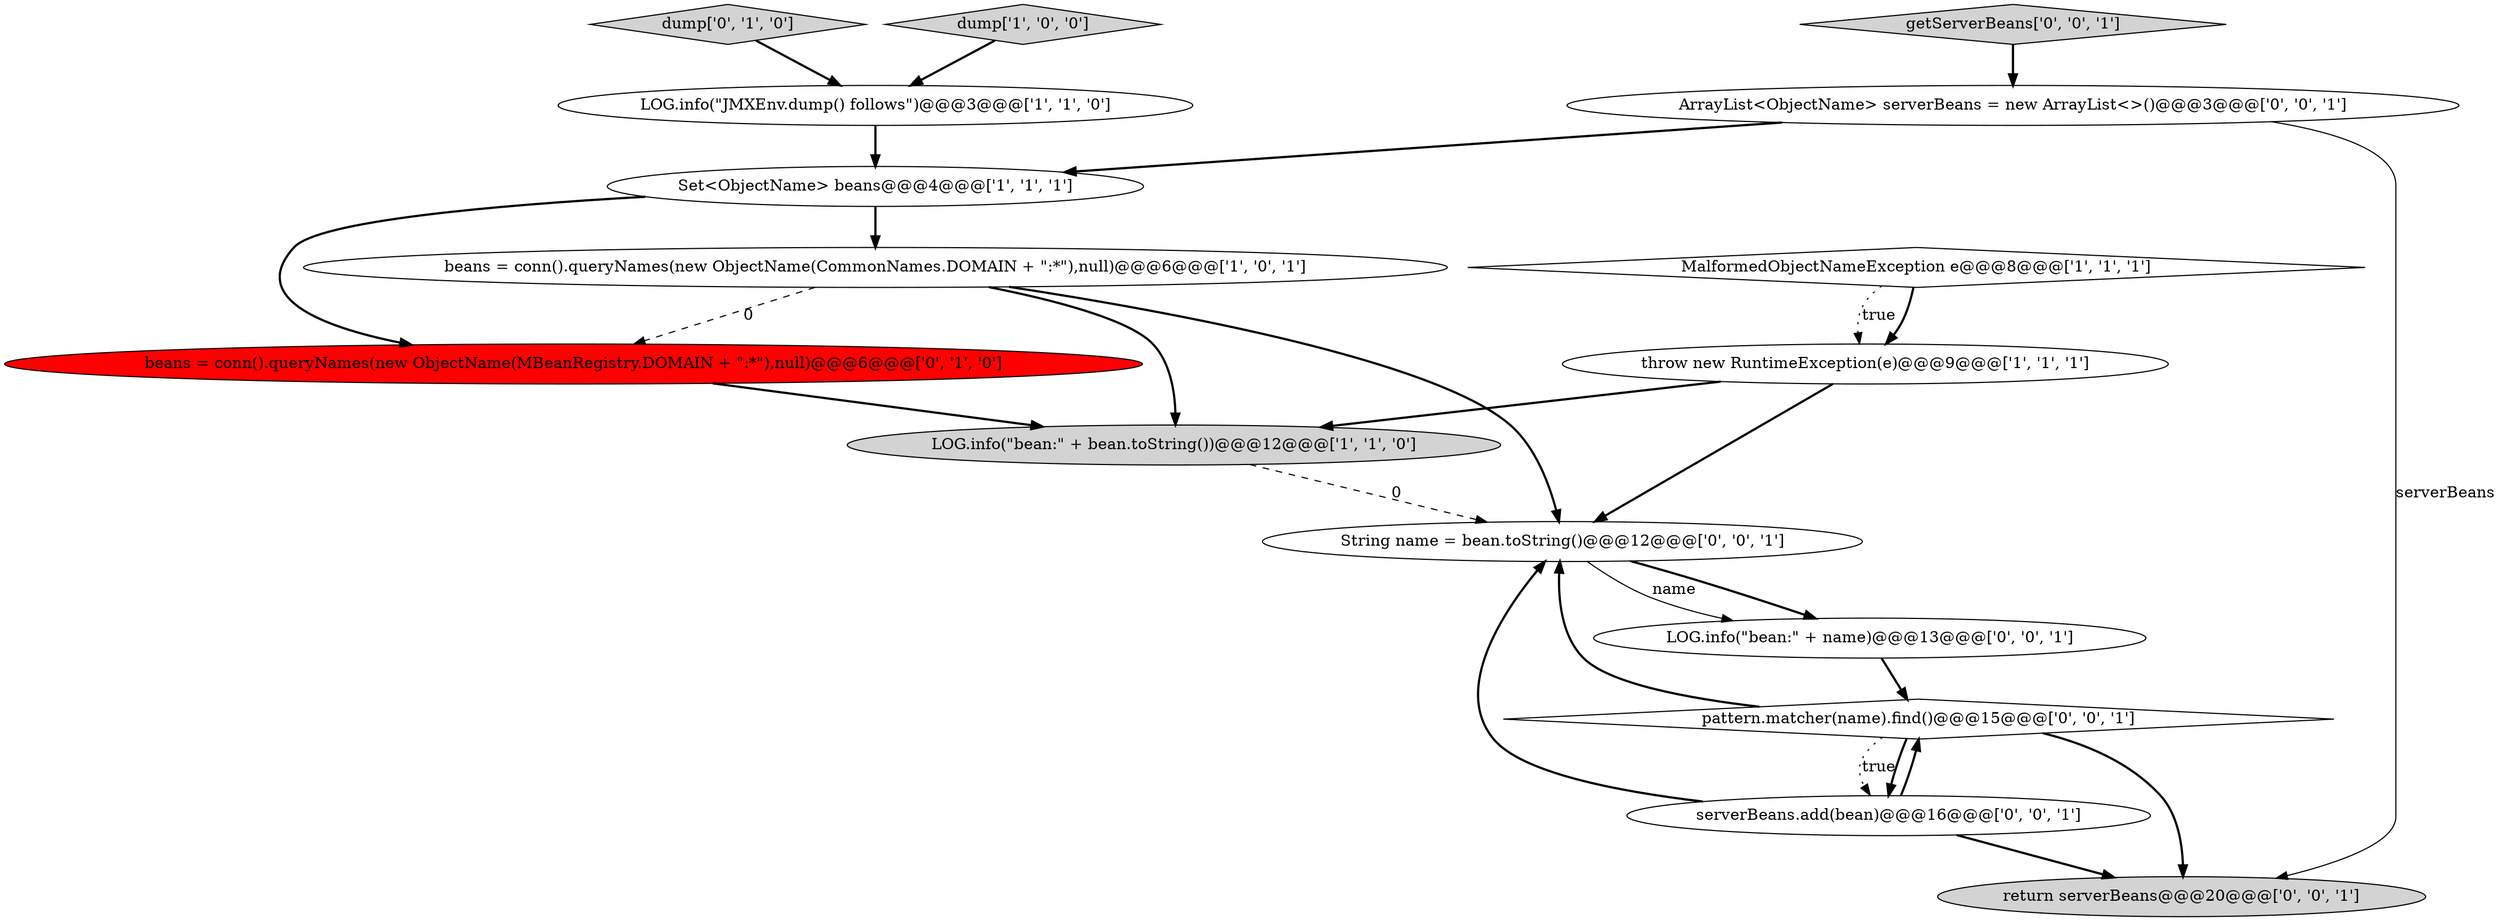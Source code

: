 digraph {
1 [style = filled, label = "MalformedObjectNameException e@@@8@@@['1', '1', '1']", fillcolor = white, shape = diamond image = "AAA0AAABBB1BBB"];
4 [style = filled, label = "LOG.info(\"JMXEnv.dump() follows\")@@@3@@@['1', '1', '0']", fillcolor = white, shape = ellipse image = "AAA0AAABBB1BBB"];
11 [style = filled, label = "serverBeans.add(bean)@@@16@@@['0', '0', '1']", fillcolor = white, shape = ellipse image = "AAA0AAABBB3BBB"];
6 [style = filled, label = "beans = conn().queryNames(new ObjectName(CommonNames.DOMAIN + \":*\"),null)@@@6@@@['1', '0', '1']", fillcolor = white, shape = ellipse image = "AAA0AAABBB1BBB"];
3 [style = filled, label = "dump['1', '0', '0']", fillcolor = lightgray, shape = diamond image = "AAA0AAABBB1BBB"];
7 [style = filled, label = "dump['0', '1', '0']", fillcolor = lightgray, shape = diamond image = "AAA0AAABBB2BBB"];
14 [style = filled, label = "ArrayList<ObjectName> serverBeans = new ArrayList<>()@@@3@@@['0', '0', '1']", fillcolor = white, shape = ellipse image = "AAA0AAABBB3BBB"];
9 [style = filled, label = "return serverBeans@@@20@@@['0', '0', '1']", fillcolor = lightgray, shape = ellipse image = "AAA0AAABBB3BBB"];
0 [style = filled, label = "throw new RuntimeException(e)@@@9@@@['1', '1', '1']", fillcolor = white, shape = ellipse image = "AAA0AAABBB1BBB"];
10 [style = filled, label = "getServerBeans['0', '0', '1']", fillcolor = lightgray, shape = diamond image = "AAA0AAABBB3BBB"];
2 [style = filled, label = "LOG.info(\"bean:\" + bean.toString())@@@12@@@['1', '1', '0']", fillcolor = lightgray, shape = ellipse image = "AAA0AAABBB1BBB"];
12 [style = filled, label = "String name = bean.toString()@@@12@@@['0', '0', '1']", fillcolor = white, shape = ellipse image = "AAA0AAABBB3BBB"];
13 [style = filled, label = "pattern.matcher(name).find()@@@15@@@['0', '0', '1']", fillcolor = white, shape = diamond image = "AAA0AAABBB3BBB"];
8 [style = filled, label = "beans = conn().queryNames(new ObjectName(MBeanRegistry.DOMAIN + \":*\"),null)@@@6@@@['0', '1', '0']", fillcolor = red, shape = ellipse image = "AAA1AAABBB2BBB"];
5 [style = filled, label = "Set<ObjectName> beans@@@4@@@['1', '1', '1']", fillcolor = white, shape = ellipse image = "AAA0AAABBB1BBB"];
15 [style = filled, label = "LOG.info(\"bean:\" + name)@@@13@@@['0', '0', '1']", fillcolor = white, shape = ellipse image = "AAA0AAABBB3BBB"];
5->8 [style = bold, label=""];
6->8 [style = dashed, label="0"];
15->13 [style = bold, label=""];
10->14 [style = bold, label=""];
0->12 [style = bold, label=""];
0->2 [style = bold, label=""];
12->15 [style = bold, label=""];
11->12 [style = bold, label=""];
1->0 [style = bold, label=""];
7->4 [style = bold, label=""];
14->9 [style = solid, label="serverBeans"];
11->9 [style = bold, label=""];
3->4 [style = bold, label=""];
13->11 [style = bold, label=""];
12->15 [style = solid, label="name"];
6->2 [style = bold, label=""];
2->12 [style = dashed, label="0"];
13->12 [style = bold, label=""];
5->6 [style = bold, label=""];
8->2 [style = bold, label=""];
11->13 [style = bold, label=""];
13->11 [style = dotted, label="true"];
13->9 [style = bold, label=""];
1->0 [style = dotted, label="true"];
4->5 [style = bold, label=""];
14->5 [style = bold, label=""];
6->12 [style = bold, label=""];
}
